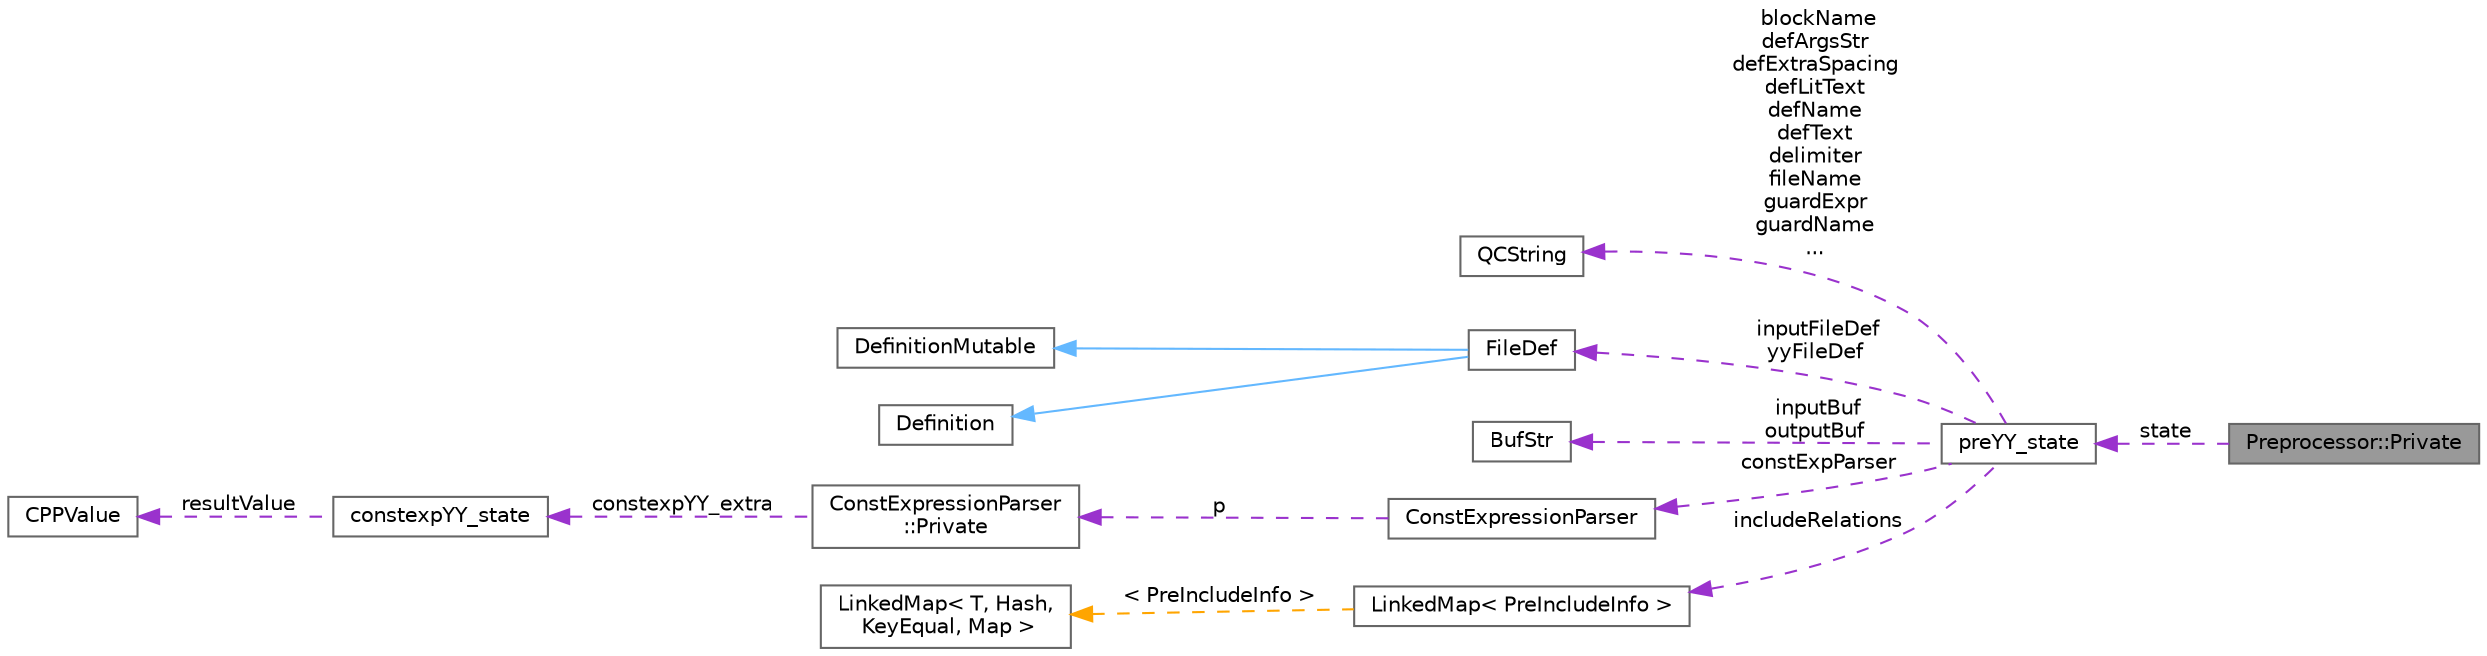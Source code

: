digraph "Preprocessor::Private"
{
 // INTERACTIVE_SVG=YES
 // LATEX_PDF_SIZE
  bgcolor="transparent";
  edge [fontname=Helvetica,fontsize=10,labelfontname=Helvetica,labelfontsize=10];
  node [fontname=Helvetica,fontsize=10,shape=box,height=0.2,width=0.4];
  rankdir="LR";
  Node1 [label="Preprocessor::Private",height=0.2,width=0.4,color="gray40", fillcolor="grey60", style="filled", fontcolor="black",tooltip=" "];
  Node2 -> Node1 [dir="back",color="darkorchid3",style="dashed",label=" state" ];
  Node2 [label="preYY_state",height=0.2,width=0.4,color="gray40", fillcolor="white", style="filled",URL="$d3/d29/structpre_y_y__state.html",tooltip=" "];
  Node3 -> Node2 [dir="back",color="darkorchid3",style="dashed",label=" blockName\ndefArgsStr\ndefExtraSpacing\ndefLitText\ndefName\ndefText\ndelimiter\nfileName\nguardExpr\nguardName\n..." ];
  Node3 [label="QCString",height=0.2,width=0.4,color="gray40", fillcolor="white", style="filled",URL="$d9/d45/class_q_c_string.html",tooltip="This is an alternative implementation of QCString."];
  Node4 -> Node2 [dir="back",color="darkorchid3",style="dashed",label=" inputFileDef\nyyFileDef" ];
  Node4 [label="FileDef",height=0.2,width=0.4,color="gray40", fillcolor="white", style="filled",URL="$de/db0/class_file_def.html",tooltip="A model of a file symbol."];
  Node5 -> Node4 [dir="back",color="steelblue1",style="solid"];
  Node5 [label="DefinitionMutable",height=0.2,width=0.4,color="gray40", fillcolor="white", style="filled",URL="$d0/d46/class_definition_mutable.html",tooltip=" "];
  Node6 -> Node4 [dir="back",color="steelblue1",style="solid"];
  Node6 [label="Definition",height=0.2,width=0.4,color="gray40", fillcolor="white", style="filled",URL="$d5/dcc/class_definition.html",tooltip="The common base class of all entity definitions found in the sources."];
  Node7 -> Node2 [dir="back",color="darkorchid3",style="dashed",label=" inputBuf\noutputBuf" ];
  Node7 [label="BufStr",height=0.2,width=0.4,color="gray40", fillcolor="white", style="filled",URL="$d5/d64/class_buf_str.html",tooltip="Buffer used to store strings."];
  Node8 -> Node2 [dir="back",color="darkorchid3",style="dashed",label=" constExpParser" ];
  Node8 [label="ConstExpressionParser",height=0.2,width=0.4,color="gray40", fillcolor="white", style="filled",URL="$db/d82/class_const_expression_parser.html",tooltip=" "];
  Node9 -> Node8 [dir="back",color="darkorchid3",style="dashed",label=" p" ];
  Node9 [label="ConstExpressionParser\l::Private",height=0.2,width=0.4,color="gray40", fillcolor="white", style="filled",URL="$d7/dc3/struct_const_expression_parser_1_1_private.html",tooltip=" "];
  Node10 -> Node9 [dir="back",color="darkorchid3",style="dashed",label=" constexpYY_extra" ];
  Node10 [label="constexpYY_state",height=0.2,width=0.4,color="gray40", fillcolor="white", style="filled",URL="$d3/d1e/structconstexp_y_y__state.html",tooltip=" "];
  Node11 -> Node10 [dir="back",color="darkorchid3",style="dashed",label=" resultValue" ];
  Node11 [label="CPPValue",height=0.2,width=0.4,color="gray40", fillcolor="white", style="filled",URL="$d2/d75/class_c_p_p_value.html",tooltip="A class representing a C-preprocessor value."];
  Node12 -> Node2 [dir="back",color="darkorchid3",style="dashed",label=" includeRelations" ];
  Node12 [label="LinkedMap\< PreIncludeInfo \>",height=0.2,width=0.4,color="gray40", fillcolor="white", style="filled",URL="$d0/d2c/class_linked_map.html",tooltip=" "];
  Node13 -> Node12 [dir="back",color="orange",style="dashed",label=" \< PreIncludeInfo \>" ];
  Node13 [label="LinkedMap\< T, Hash,\l KeyEqual, Map \>",height=0.2,width=0.4,color="gray40", fillcolor="white", style="filled",URL="$d0/d2c/class_linked_map.html",tooltip="Container class representing a vector of objects with keys."];
}
